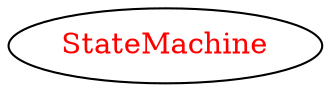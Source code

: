 digraph dependencyGraph {
 concentrate=true;
 ranksep="2.0";
 rankdir="LR"; 
 splines="ortho";
"StateMachine" [fontcolor="red"];
}